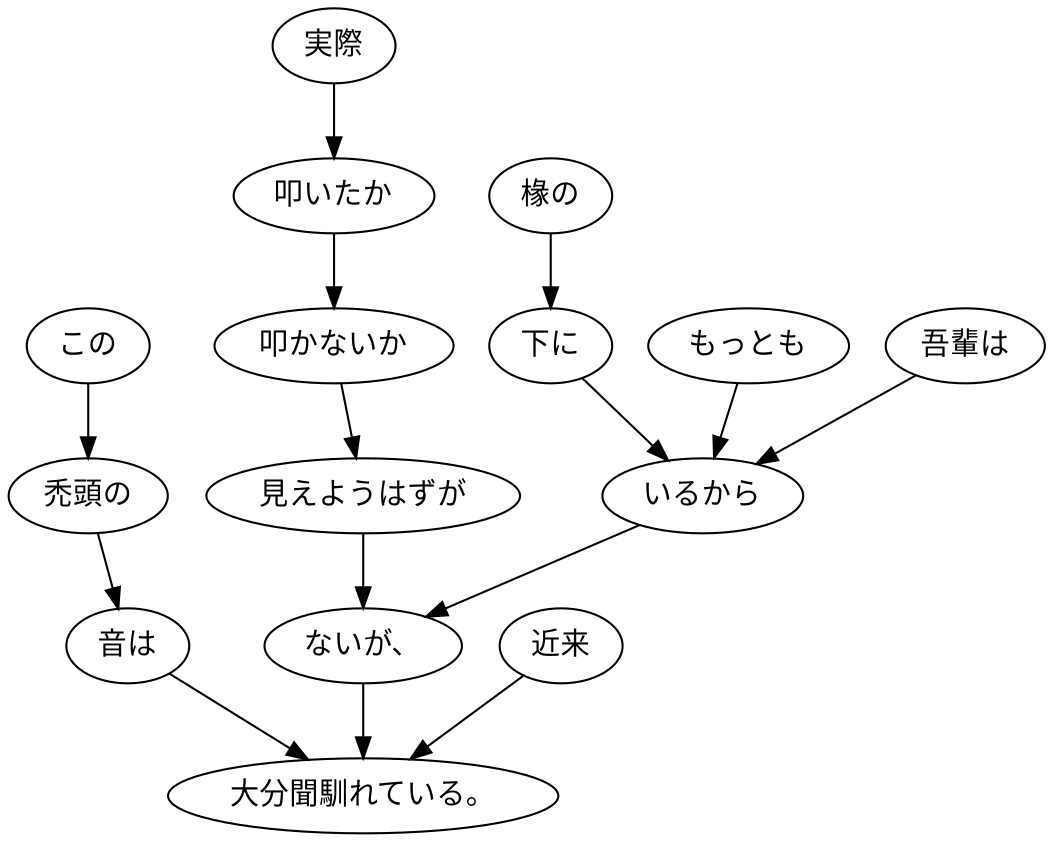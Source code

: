 digraph graph2142 {
	node0 [label="もっとも"];
	node1 [label="吾輩は"];
	node2 [label="椽の"];
	node3 [label="下に"];
	node4 [label="いるから"];
	node5 [label="実際"];
	node6 [label="叩いたか"];
	node7 [label="叩かないか"];
	node8 [label="見えようはずが"];
	node9 [label="ないが、"];
	node10 [label="この"];
	node11 [label="禿頭の"];
	node12 [label="音は"];
	node13 [label="近来"];
	node14 [label="大分聞馴れている。"];
	node0 -> node4;
	node1 -> node4;
	node2 -> node3;
	node3 -> node4;
	node4 -> node9;
	node5 -> node6;
	node6 -> node7;
	node7 -> node8;
	node8 -> node9;
	node9 -> node14;
	node10 -> node11;
	node11 -> node12;
	node12 -> node14;
	node13 -> node14;
}
